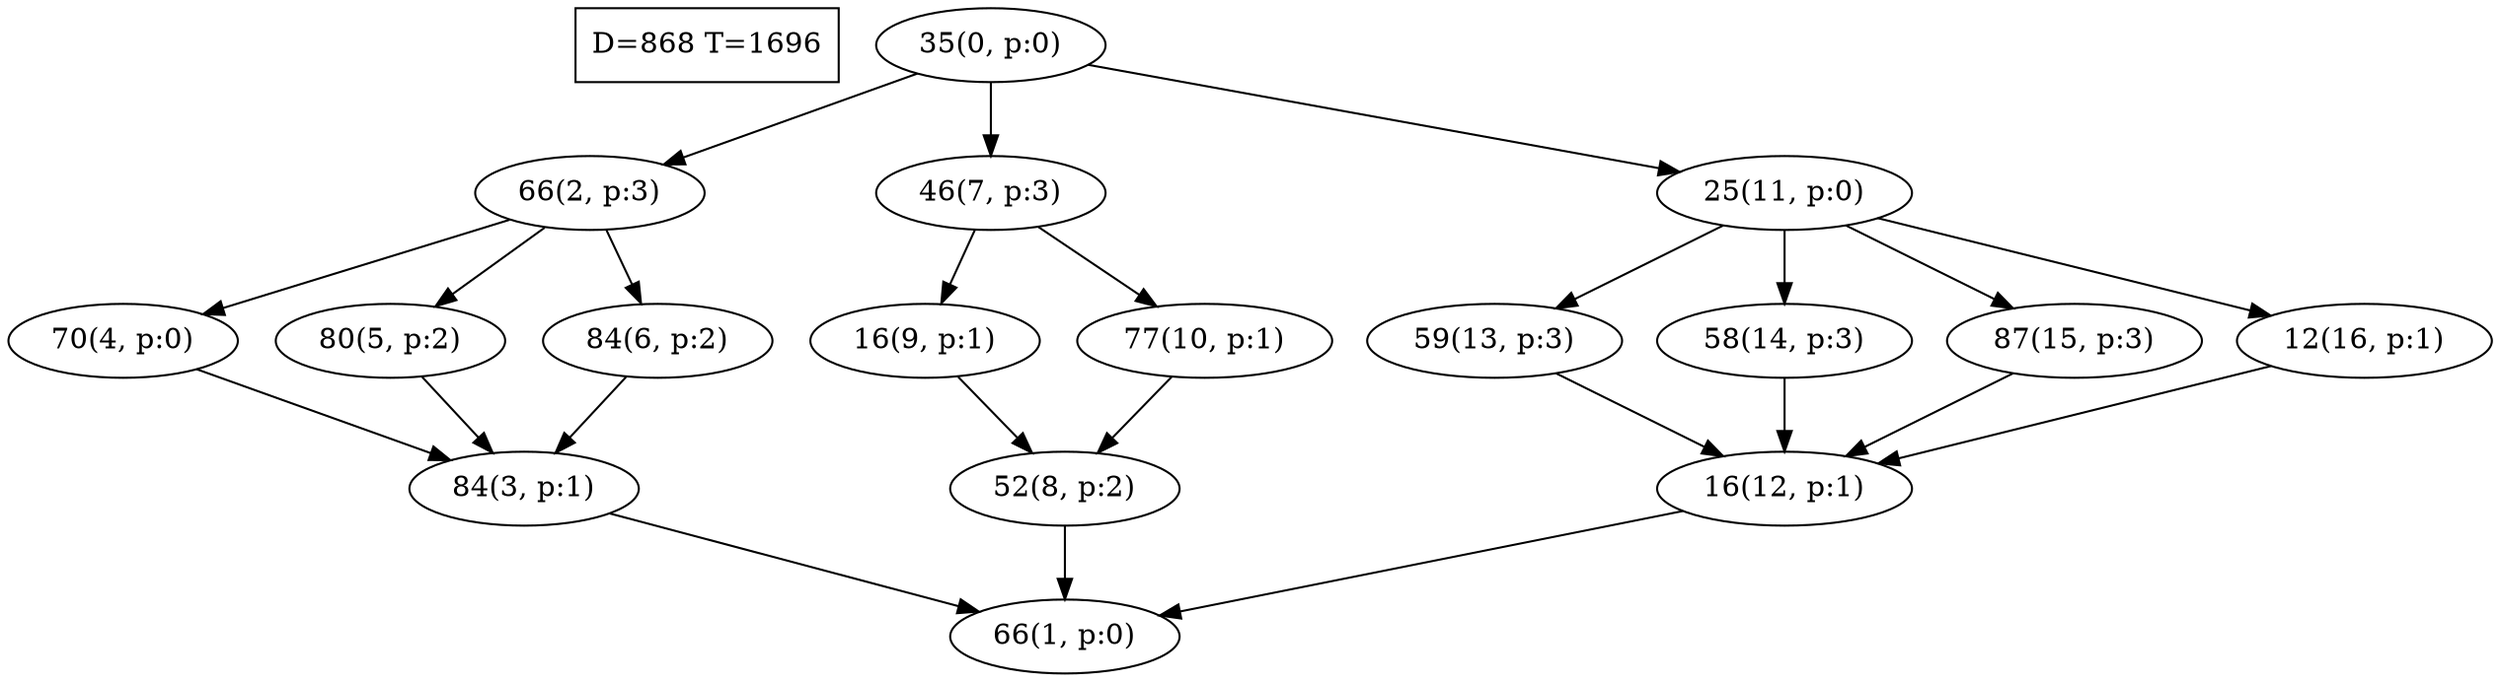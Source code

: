 digraph Task {
i [shape=box, label="D=868 T=1696"]; 
0 [label="35(0, p:0)"];
1 [label="66(1, p:0)"];
2 [label="66(2, p:3)"];
3 [label="84(3, p:1)"];
4 [label="70(4, p:0)"];
5 [label="80(5, p:2)"];
6 [label="84(6, p:2)"];
7 [label="46(7, p:3)"];
8 [label="52(8, p:2)"];
9 [label="16(9, p:1)"];
10 [label="77(10, p:1)"];
11 [label="25(11, p:0)"];
12 [label="16(12, p:1)"];
13 [label="59(13, p:3)"];
14 [label="58(14, p:3)"];
15 [label="87(15, p:3)"];
16 [label="12(16, p:1)"];
0 -> 2;
0 -> 7;
0 -> 11;
2 -> 4;
2 -> 5;
2 -> 6;
3 -> 1;
4 -> 3;
5 -> 3;
6 -> 3;
7 -> 9;
7 -> 10;
8 -> 1;
9 -> 8;
10 -> 8;
11 -> 13;
11 -> 14;
11 -> 15;
11 -> 16;
12 -> 1;
13 -> 12;
14 -> 12;
15 -> 12;
16 -> 12;
}